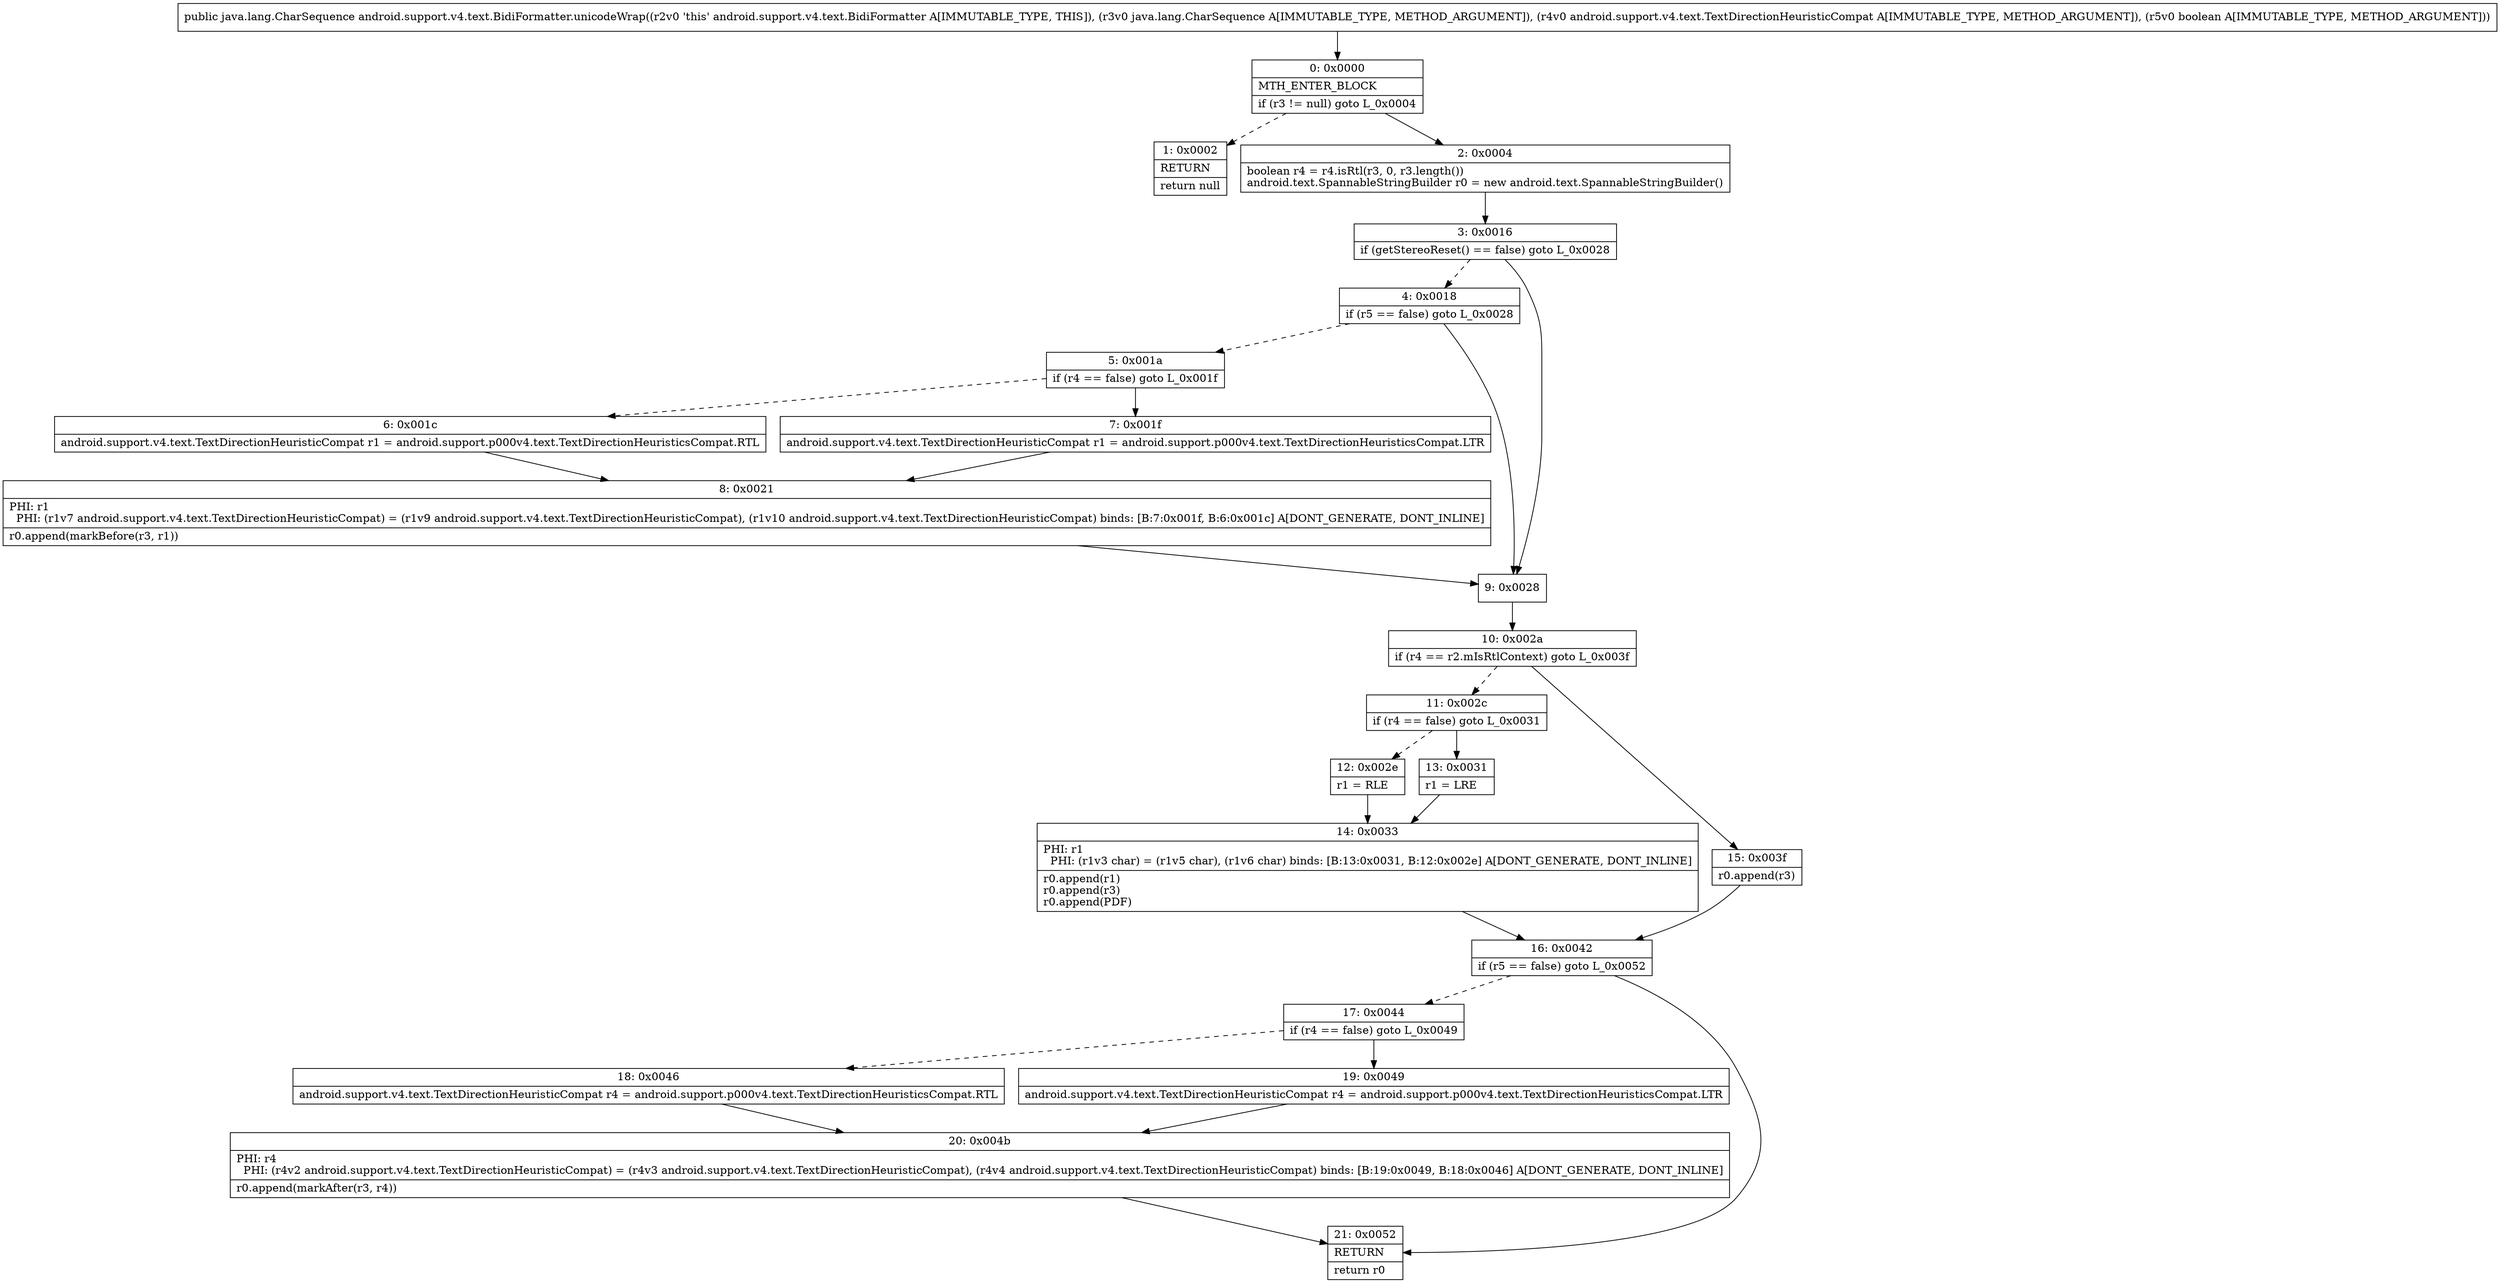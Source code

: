digraph "CFG forandroid.support.v4.text.BidiFormatter.unicodeWrap(Ljava\/lang\/CharSequence;Landroid\/support\/v4\/text\/TextDirectionHeuristicCompat;Z)Ljava\/lang\/CharSequence;" {
Node_0 [shape=record,label="{0\:\ 0x0000|MTH_ENTER_BLOCK\l|if (r3 != null) goto L_0x0004\l}"];
Node_1 [shape=record,label="{1\:\ 0x0002|RETURN\l|return null\l}"];
Node_2 [shape=record,label="{2\:\ 0x0004|boolean r4 = r4.isRtl(r3, 0, r3.length())\landroid.text.SpannableStringBuilder r0 = new android.text.SpannableStringBuilder()\l}"];
Node_3 [shape=record,label="{3\:\ 0x0016|if (getStereoReset() == false) goto L_0x0028\l}"];
Node_4 [shape=record,label="{4\:\ 0x0018|if (r5 == false) goto L_0x0028\l}"];
Node_5 [shape=record,label="{5\:\ 0x001a|if (r4 == false) goto L_0x001f\l}"];
Node_6 [shape=record,label="{6\:\ 0x001c|android.support.v4.text.TextDirectionHeuristicCompat r1 = android.support.p000v4.text.TextDirectionHeuristicsCompat.RTL\l}"];
Node_7 [shape=record,label="{7\:\ 0x001f|android.support.v4.text.TextDirectionHeuristicCompat r1 = android.support.p000v4.text.TextDirectionHeuristicsCompat.LTR\l}"];
Node_8 [shape=record,label="{8\:\ 0x0021|PHI: r1 \l  PHI: (r1v7 android.support.v4.text.TextDirectionHeuristicCompat) = (r1v9 android.support.v4.text.TextDirectionHeuristicCompat), (r1v10 android.support.v4.text.TextDirectionHeuristicCompat) binds: [B:7:0x001f, B:6:0x001c] A[DONT_GENERATE, DONT_INLINE]\l|r0.append(markBefore(r3, r1))\l}"];
Node_9 [shape=record,label="{9\:\ 0x0028}"];
Node_10 [shape=record,label="{10\:\ 0x002a|if (r4 == r2.mIsRtlContext) goto L_0x003f\l}"];
Node_11 [shape=record,label="{11\:\ 0x002c|if (r4 == false) goto L_0x0031\l}"];
Node_12 [shape=record,label="{12\:\ 0x002e|r1 = RLE\l}"];
Node_13 [shape=record,label="{13\:\ 0x0031|r1 = LRE\l}"];
Node_14 [shape=record,label="{14\:\ 0x0033|PHI: r1 \l  PHI: (r1v3 char) = (r1v5 char), (r1v6 char) binds: [B:13:0x0031, B:12:0x002e] A[DONT_GENERATE, DONT_INLINE]\l|r0.append(r1)\lr0.append(r3)\lr0.append(PDF)\l}"];
Node_15 [shape=record,label="{15\:\ 0x003f|r0.append(r3)\l}"];
Node_16 [shape=record,label="{16\:\ 0x0042|if (r5 == false) goto L_0x0052\l}"];
Node_17 [shape=record,label="{17\:\ 0x0044|if (r4 == false) goto L_0x0049\l}"];
Node_18 [shape=record,label="{18\:\ 0x0046|android.support.v4.text.TextDirectionHeuristicCompat r4 = android.support.p000v4.text.TextDirectionHeuristicsCompat.RTL\l}"];
Node_19 [shape=record,label="{19\:\ 0x0049|android.support.v4.text.TextDirectionHeuristicCompat r4 = android.support.p000v4.text.TextDirectionHeuristicsCompat.LTR\l}"];
Node_20 [shape=record,label="{20\:\ 0x004b|PHI: r4 \l  PHI: (r4v2 android.support.v4.text.TextDirectionHeuristicCompat) = (r4v3 android.support.v4.text.TextDirectionHeuristicCompat), (r4v4 android.support.v4.text.TextDirectionHeuristicCompat) binds: [B:19:0x0049, B:18:0x0046] A[DONT_GENERATE, DONT_INLINE]\l|r0.append(markAfter(r3, r4))\l}"];
Node_21 [shape=record,label="{21\:\ 0x0052|RETURN\l|return r0\l}"];
MethodNode[shape=record,label="{public java.lang.CharSequence android.support.v4.text.BidiFormatter.unicodeWrap((r2v0 'this' android.support.v4.text.BidiFormatter A[IMMUTABLE_TYPE, THIS]), (r3v0 java.lang.CharSequence A[IMMUTABLE_TYPE, METHOD_ARGUMENT]), (r4v0 android.support.v4.text.TextDirectionHeuristicCompat A[IMMUTABLE_TYPE, METHOD_ARGUMENT]), (r5v0 boolean A[IMMUTABLE_TYPE, METHOD_ARGUMENT])) }"];
MethodNode -> Node_0;
Node_0 -> Node_1[style=dashed];
Node_0 -> Node_2;
Node_2 -> Node_3;
Node_3 -> Node_4[style=dashed];
Node_3 -> Node_9;
Node_4 -> Node_5[style=dashed];
Node_4 -> Node_9;
Node_5 -> Node_6[style=dashed];
Node_5 -> Node_7;
Node_6 -> Node_8;
Node_7 -> Node_8;
Node_8 -> Node_9;
Node_9 -> Node_10;
Node_10 -> Node_11[style=dashed];
Node_10 -> Node_15;
Node_11 -> Node_12[style=dashed];
Node_11 -> Node_13;
Node_12 -> Node_14;
Node_13 -> Node_14;
Node_14 -> Node_16;
Node_15 -> Node_16;
Node_16 -> Node_17[style=dashed];
Node_16 -> Node_21;
Node_17 -> Node_18[style=dashed];
Node_17 -> Node_19;
Node_18 -> Node_20;
Node_19 -> Node_20;
Node_20 -> Node_21;
}

